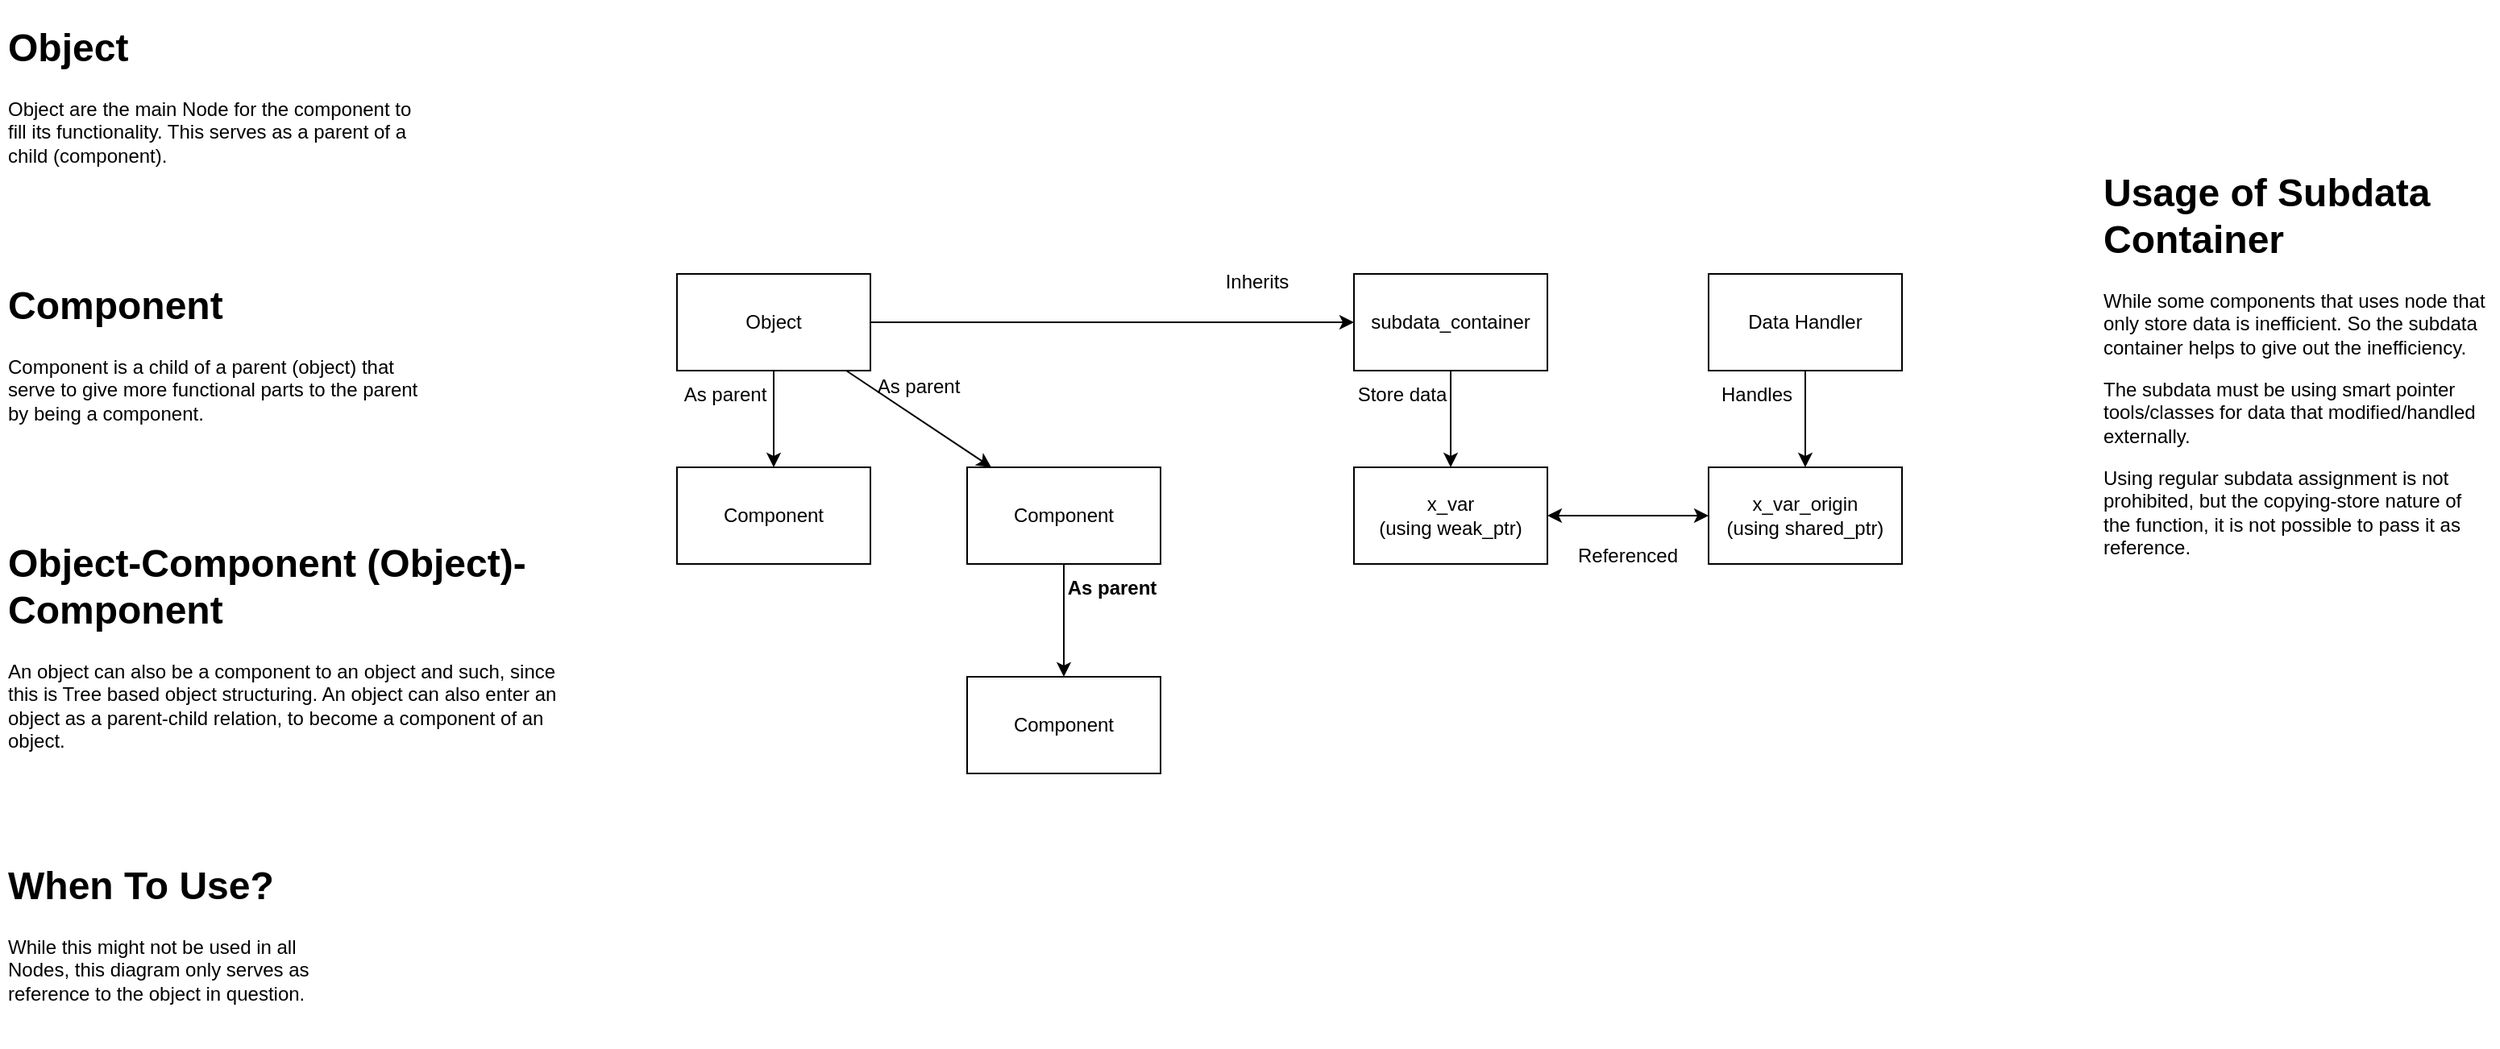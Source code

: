 <mxfile>
    <diagram id="KZL76z65j9Q3E_t1E7Ac" name="Page-1">
        <mxGraphModel dx="1159" dy="677" grid="1" gridSize="10" guides="1" tooltips="1" connect="1" arrows="1" fold="1" page="1" pageScale="1" pageWidth="850" pageHeight="1100" math="0" shadow="0">
            <root>
                <mxCell id="0"/>
                <mxCell id="1" parent="0"/>
                <mxCell id="2" value="&lt;h1&gt;Component&lt;/h1&gt;&lt;p&gt;Component is a child of a parent (object) that serve to give more functional parts to the parent by being a component.&lt;/p&gt;" style="text;html=1;strokeColor=none;fillColor=none;spacing=5;spacingTop=-20;whiteSpace=wrap;overflow=hidden;rounded=0;" parent="1" vertex="1">
                    <mxGeometry x="40" y="230" width="270" height="120" as="geometry"/>
                </mxCell>
                <mxCell id="4" value="&lt;h1&gt;When To Use?&lt;/h1&gt;&lt;p&gt;While this might not be used in all Nodes, this diagram only serves as reference to the object in question.&lt;/p&gt;" style="text;html=1;strokeColor=none;fillColor=none;spacing=5;spacingTop=-20;whiteSpace=wrap;overflow=hidden;rounded=0;" parent="1" vertex="1">
                    <mxGeometry x="40" y="590" width="210" height="120" as="geometry"/>
                </mxCell>
                <mxCell id="5" value="&lt;h1&gt;Object&lt;/h1&gt;&lt;p&gt;Object are the main Node for the component to fill its functionality. This serves as a parent of a child (component).&lt;/p&gt;" style="text;html=1;strokeColor=none;fillColor=none;spacing=5;spacingTop=-20;whiteSpace=wrap;overflow=hidden;rounded=0;" parent="1" vertex="1">
                    <mxGeometry x="40" y="70" width="260" height="150" as="geometry"/>
                </mxCell>
                <mxCell id="7" value="&lt;h1&gt;Object-Component (Object)-Component&lt;/h1&gt;&lt;p&gt;An object can also be a component to an object and such, since this is Tree based object structuring. An object can also enter an object as a parent-child relation, to become a component of an object.&lt;/p&gt;" style="text;html=1;strokeColor=none;fillColor=none;spacing=5;spacingTop=-20;whiteSpace=wrap;overflow=hidden;rounded=0;" parent="1" vertex="1">
                    <mxGeometry x="40" y="390" width="350" height="140" as="geometry"/>
                </mxCell>
                <mxCell id="8" value="Object" style="rounded=0;whiteSpace=wrap;html=1;" parent="1" vertex="1">
                    <mxGeometry x="460" y="230" width="120" height="60" as="geometry"/>
                </mxCell>
                <mxCell id="9" value="Component" style="rounded=0;whiteSpace=wrap;html=1;" parent="1" vertex="1">
                    <mxGeometry x="460" y="350" width="120" height="60" as="geometry"/>
                </mxCell>
                <mxCell id="10" value="Component" style="rounded=0;whiteSpace=wrap;html=1;" parent="1" vertex="1">
                    <mxGeometry x="640" y="350" width="120" height="60" as="geometry"/>
                </mxCell>
                <mxCell id="11" value="Component" style="rounded=0;whiteSpace=wrap;html=1;" parent="1" vertex="1">
                    <mxGeometry x="640" y="480" width="120" height="60" as="geometry"/>
                </mxCell>
                <mxCell id="12" value="" style="endArrow=classic;html=1;" parent="1" source="8" target="9" edge="1">
                    <mxGeometry width="50" height="50" relative="1" as="geometry">
                        <mxPoint x="330" y="380" as="sourcePoint"/>
                        <mxPoint x="380" y="330" as="targetPoint"/>
                    </mxGeometry>
                </mxCell>
                <mxCell id="13" value="" style="endArrow=classic;html=1;" parent="1" source="8" target="10" edge="1">
                    <mxGeometry width="50" height="50" relative="1" as="geometry">
                        <mxPoint x="330" y="380" as="sourcePoint"/>
                        <mxPoint x="380" y="330" as="targetPoint"/>
                    </mxGeometry>
                </mxCell>
                <mxCell id="14" value="" style="endArrow=classic;html=1;" parent="1" source="10" target="11" edge="1">
                    <mxGeometry width="50" height="50" relative="1" as="geometry">
                        <mxPoint x="330" y="380" as="sourcePoint"/>
                        <mxPoint x="380" y="330" as="targetPoint"/>
                    </mxGeometry>
                </mxCell>
                <mxCell id="15" value="As parent" style="text;html=1;strokeColor=none;fillColor=none;align=center;verticalAlign=middle;whiteSpace=wrap;rounded=0;" parent="1" vertex="1">
                    <mxGeometry x="580" y="285" width="60" height="30" as="geometry"/>
                </mxCell>
                <mxCell id="16" value="As parent" style="text;html=1;strokeColor=none;fillColor=none;align=center;verticalAlign=middle;whiteSpace=wrap;rounded=0;" parent="1" vertex="1">
                    <mxGeometry x="460" y="290" width="60" height="30" as="geometry"/>
                </mxCell>
                <mxCell id="17" value="As parent" style="text;html=1;strokeColor=none;fillColor=none;align=center;verticalAlign=middle;whiteSpace=wrap;rounded=0;fontStyle=1" parent="1" vertex="1">
                    <mxGeometry x="700" y="410" width="60" height="30" as="geometry"/>
                </mxCell>
                <mxCell id="18" value="subdata_container" style="rounded=0;whiteSpace=wrap;html=1;" vertex="1" parent="1">
                    <mxGeometry x="880" y="230" width="120" height="60" as="geometry"/>
                </mxCell>
                <mxCell id="19" value="" style="endArrow=classic;html=1;" edge="1" parent="1" source="8" target="18">
                    <mxGeometry width="50" height="50" relative="1" as="geometry">
                        <mxPoint x="710" y="410" as="sourcePoint"/>
                        <mxPoint x="760" y="360" as="targetPoint"/>
                    </mxGeometry>
                </mxCell>
                <mxCell id="20" value="Inherits" style="text;html=1;strokeColor=none;fillColor=none;align=center;verticalAlign=middle;whiteSpace=wrap;rounded=0;" vertex="1" parent="1">
                    <mxGeometry x="790" y="220" width="60" height="30" as="geometry"/>
                </mxCell>
                <mxCell id="22" value="x_var&lt;br&gt;(using weak_ptr)" style="rounded=0;whiteSpace=wrap;html=1;" vertex="1" parent="1">
                    <mxGeometry x="880" y="350" width="120" height="60" as="geometry"/>
                </mxCell>
                <mxCell id="23" value="" style="endArrow=classic;html=1;" edge="1" parent="1" source="18" target="22">
                    <mxGeometry width="50" height="50" relative="1" as="geometry">
                        <mxPoint x="880" y="420" as="sourcePoint"/>
                        <mxPoint x="930" y="370" as="targetPoint"/>
                    </mxGeometry>
                </mxCell>
                <mxCell id="24" value="Store data" style="text;html=1;strokeColor=none;fillColor=none;align=center;verticalAlign=middle;whiteSpace=wrap;rounded=0;" vertex="1" parent="1">
                    <mxGeometry x="880" y="290" width="60" height="30" as="geometry"/>
                </mxCell>
                <mxCell id="25" value="Referenced" style="text;html=1;strokeColor=none;fillColor=none;align=center;verticalAlign=middle;whiteSpace=wrap;rounded=0;" vertex="1" parent="1">
                    <mxGeometry x="1020" y="390" width="60" height="30" as="geometry"/>
                </mxCell>
                <mxCell id="26" value="x_var_origin&lt;br&gt;(using shared_ptr)" style="rounded=0;whiteSpace=wrap;html=1;" vertex="1" parent="1">
                    <mxGeometry x="1100" y="350" width="120" height="60" as="geometry"/>
                </mxCell>
                <mxCell id="27" value="" style="endArrow=classic;startArrow=classic;html=1;" edge="1" parent="1" source="22" target="26">
                    <mxGeometry width="50" height="50" relative="1" as="geometry">
                        <mxPoint x="1030" y="470" as="sourcePoint"/>
                        <mxPoint x="1080" y="420" as="targetPoint"/>
                    </mxGeometry>
                </mxCell>
                <mxCell id="29" value="&lt;h1&gt;Usage of Subdata Container&lt;/h1&gt;&lt;p&gt;While some components that uses node that only store data is inefficient. So the subdata container helps to give out the inefficiency.&lt;/p&gt;&lt;p&gt;The subdata must be using smart pointer tools/classes for data that modified/handled externally.&lt;/p&gt;&lt;p&gt;Using regular subdata assignment is not prohibited, but the copying-store nature of the function, it is not possible to pass it as reference.&lt;/p&gt;" style="text;html=1;strokeColor=none;fillColor=none;spacing=5;spacingTop=-20;whiteSpace=wrap;overflow=hidden;rounded=0;" vertex="1" parent="1">
                    <mxGeometry x="1340" y="160" width="250" height="260" as="geometry"/>
                </mxCell>
                <mxCell id="30" value="Data Handler" style="rounded=0;whiteSpace=wrap;html=1;" vertex="1" parent="1">
                    <mxGeometry x="1100" y="230" width="120" height="60" as="geometry"/>
                </mxCell>
                <mxCell id="31" value="" style="endArrow=classic;html=1;" edge="1" parent="1" source="30" target="26">
                    <mxGeometry width="50" height="50" relative="1" as="geometry">
                        <mxPoint x="1260" y="340" as="sourcePoint"/>
                        <mxPoint x="1310" y="290" as="targetPoint"/>
                    </mxGeometry>
                </mxCell>
                <mxCell id="32" value="Handles" style="text;html=1;strokeColor=none;fillColor=none;align=center;verticalAlign=middle;whiteSpace=wrap;rounded=0;" vertex="1" parent="1">
                    <mxGeometry x="1100" y="290" width="60" height="30" as="geometry"/>
                </mxCell>
            </root>
        </mxGraphModel>
    </diagram>
</mxfile>
